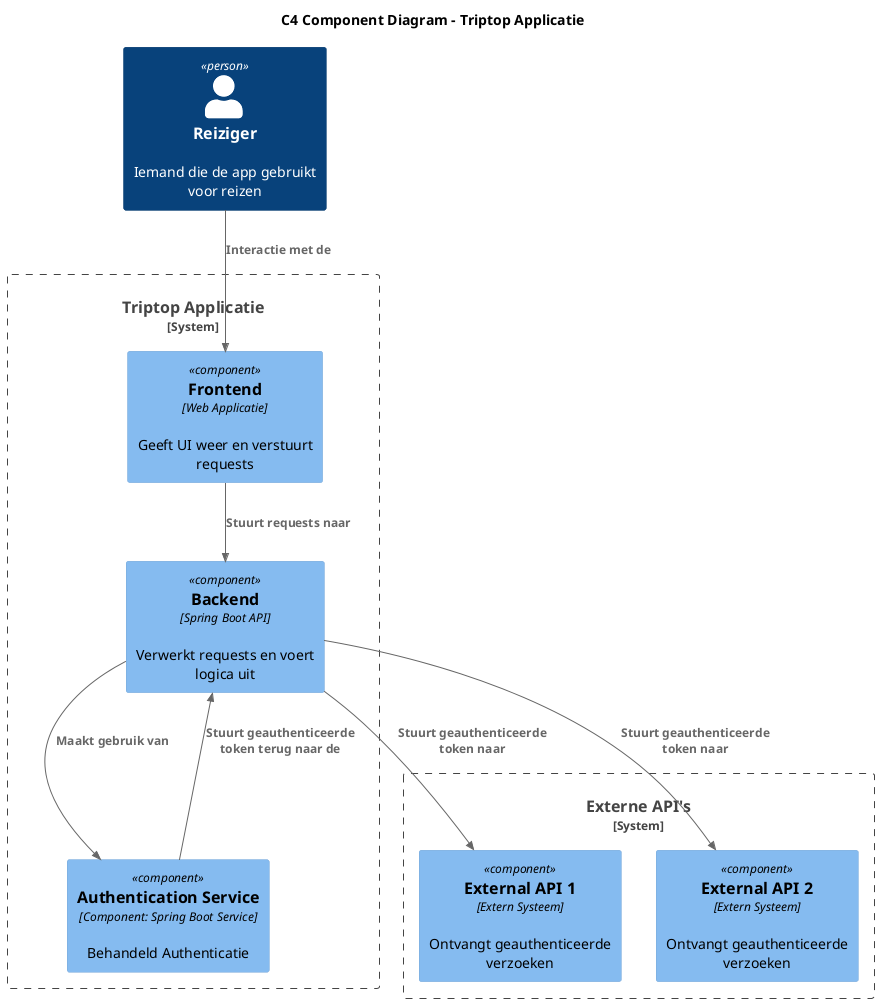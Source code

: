 @startuml
!include <C4/C4_Component>

title C4 Component Diagram - Triptop Applicatie

Person(User, "Reiziger", "Iemand die de app gebruikt voor reizen")

System_Boundary(c3, "Triptop Applicatie") {
    Component(Frontend, "Frontend", "Web Applicatie", "Geeft UI weer en verstuurt requests")
    Component(Backend, "Backend", "Spring Boot API", "Verwerkt requests en voert logica uit")
    Component(AuthenticationService, "Authentication Service", "Component: Spring Boot Service", "Behandeld Authenticatie")
}

System_Boundary(c4, "Externe API's") {
    Component(ExternelAPI1, "External API 1", "Extern Systeem", "Ontvangt geauthenticeerde verzoeken")
    Component(ExternalAPI2, "External API 2", "Extern Systeem", "Ontvangt geauthenticeerde verzoeken")
}

Rel(User, Frontend, "Interactie met de")
Rel(Frontend, Backend, "Stuurt requests naar")
Rel(Backend, AuthenticationService, "Maakt gebruik van")
Rel(AuthenticationService, Backend, "Stuurt geauthenticeerde token terug naar de")
Rel(Backend, ExternelAPI1, "Stuurt geauthenticeerde token naar")
Rel(Backend, ExternalAPI2, "Stuurt geauthenticeerde token naar")

@enduml